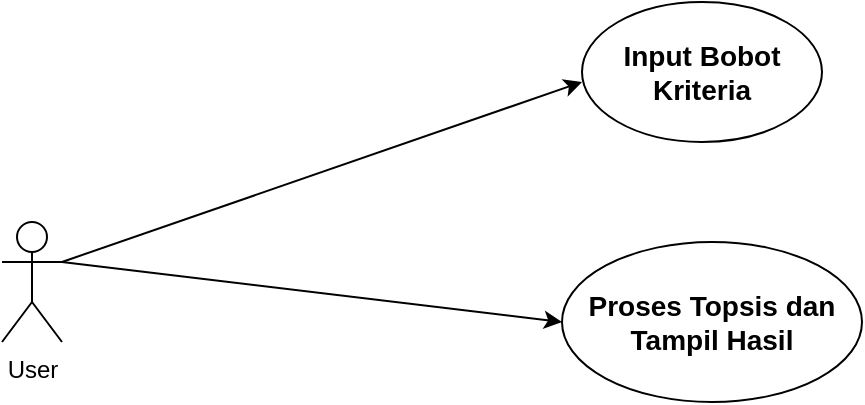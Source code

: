 <mxfile version="16.2.4" type="device"><diagram id="IiYAp5-MDXWNmb_TkAOs" name="Page-1"><mxGraphModel dx="1108" dy="468" grid="1" gridSize="10" guides="1" tooltips="1" connect="1" arrows="1" fold="1" page="1" pageScale="1" pageWidth="827" pageHeight="1169" math="0" shadow="0"><root><mxCell id="0"/><mxCell id="1" parent="0"/><mxCell id="75lXZYTvGjHPr9YLA_ek-1" value="User" style="shape=umlActor;verticalLabelPosition=bottom;verticalAlign=top;html=1;outlineConnect=0;" vertex="1" parent="1"><mxGeometry x="190" y="140" width="30" height="60" as="geometry"/></mxCell><mxCell id="75lXZYTvGjHPr9YLA_ek-4" value="" style="endArrow=classic;html=1;rounded=0;exitX=1;exitY=0.333;exitDx=0;exitDy=0;exitPerimeter=0;" edge="1" parent="1" source="75lXZYTvGjHPr9YLA_ek-1"><mxGeometry width="50" height="50" relative="1" as="geometry"><mxPoint x="260" y="190" as="sourcePoint"/><mxPoint x="480" y="70" as="targetPoint"/></mxGeometry></mxCell><mxCell id="75lXZYTvGjHPr9YLA_ek-5" value="&lt;font style=&quot;font-size: 14px&quot;&gt;&lt;b&gt;Input Bobot Kriteria&lt;/b&gt;&lt;/font&gt;" style="ellipse;whiteSpace=wrap;html=1;" vertex="1" parent="1"><mxGeometry x="480" y="30" width="120" height="70" as="geometry"/></mxCell><mxCell id="75lXZYTvGjHPr9YLA_ek-6" value="&lt;b&gt;&lt;font style=&quot;font-size: 14px&quot;&gt;Proses Topsis dan Tampil Hasil&lt;br&gt;&lt;/font&gt;&lt;/b&gt;" style="ellipse;whiteSpace=wrap;html=1;" vertex="1" parent="1"><mxGeometry x="470" y="150" width="150" height="80" as="geometry"/></mxCell><mxCell id="75lXZYTvGjHPr9YLA_ek-7" value="" style="endArrow=classic;html=1;rounded=0;exitX=1;exitY=0.333;exitDx=0;exitDy=0;exitPerimeter=0;" edge="1" parent="1" source="75lXZYTvGjHPr9YLA_ek-1"><mxGeometry width="50" height="50" relative="1" as="geometry"><mxPoint x="260" y="200" as="sourcePoint"/><mxPoint x="470" y="190" as="targetPoint"/></mxGeometry></mxCell></root></mxGraphModel></diagram></mxfile>